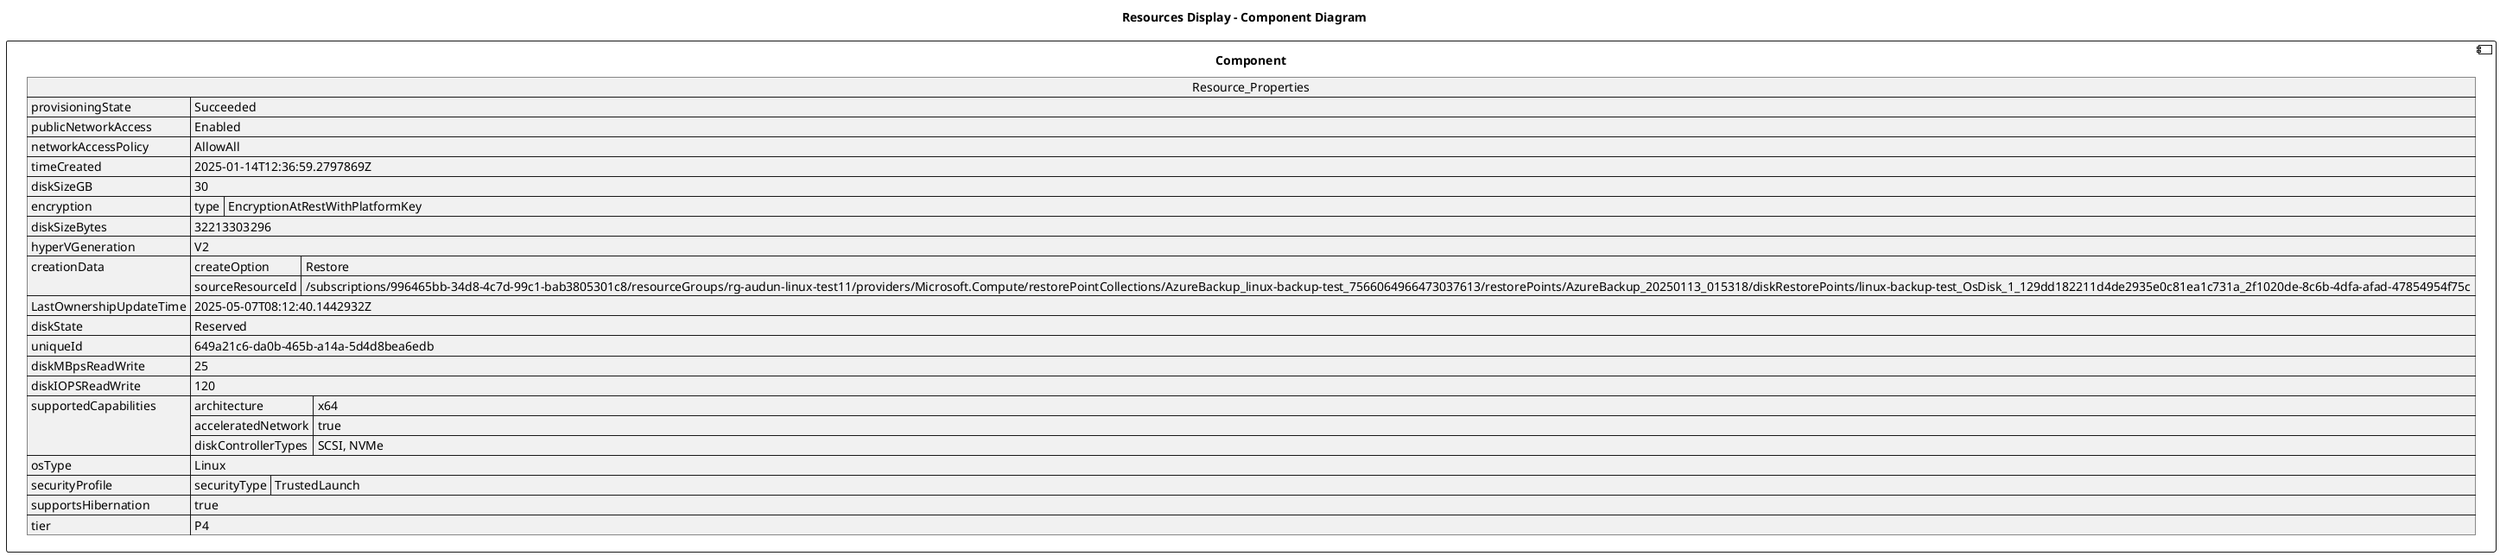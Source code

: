 @startuml

title Resources Display - Component Diagram

component Component {

json  Resource_Properties {
  "provisioningState": "Succeeded",
  "publicNetworkAccess": "Enabled",
  "networkAccessPolicy": "AllowAll",
  "timeCreated": "2025-01-14T12:36:59.2797869Z",
  "diskSizeGB": 30,
  "encryption": {
    "type": "EncryptionAtRestWithPlatformKey"
  },
  "diskSizeBytes": 32213303296,
  "hyperVGeneration": "V2",
  "creationData": {
    "createOption": "Restore",
    "sourceResourceId": "/subscriptions/996465bb-34d8-4c7d-99c1-bab3805301c8/resourceGroups/rg-audun-linux-test11/providers/Microsoft.Compute/restorePointCollections/AzureBackup_linux-backup-test_7566064966473037613/restorePoints/AzureBackup_20250113_015318/diskRestorePoints/linux-backup-test_OsDisk_1_129dd182211d4de2935e0c81ea1c731a_2f1020de-8c6b-4dfa-afad-47854954f75c"
  },
  "LastOwnershipUpdateTime": "2025-05-07T08:12:40.1442932Z",
  "diskState": "Reserved",
  "uniqueId": "649a21c6-da0b-465b-a14a-5d4d8bea6edb",
  "diskMBpsReadWrite": 25,
  "diskIOPSReadWrite": 120,
  "supportedCapabilities": {
    "architecture": "x64",
    "acceleratedNetwork": true,
    "diskControllerTypes": "SCSI, NVMe"
  },
  "osType": "Linux",
  "securityProfile": {
    "securityType": "TrustedLaunch"
  },
  "supportsHibernation": true,
  "tier": "P4"
}
}
@enduml
